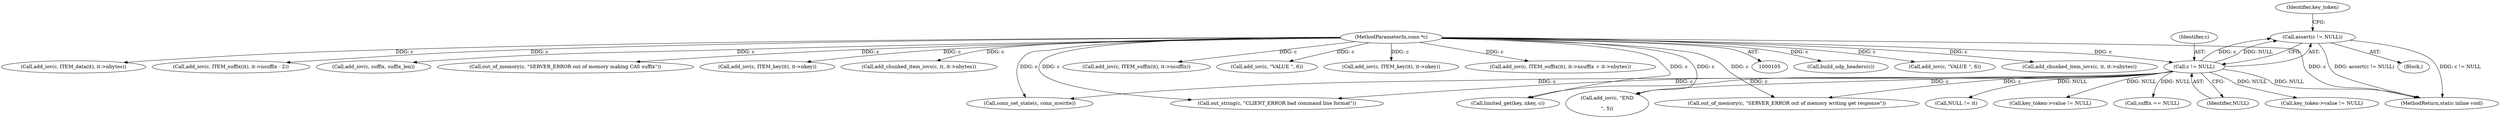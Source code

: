 digraph "0_memcached_a8c4a82787b8b6c256d61bd5c42fb7f92d1bae00@API" {
"1000126" [label="(Call,assert(c != NULL))"];
"1000127" [label="(Call,c != NULL)"];
"1000106" [label="(MethodParameterIn,conn *c)"];
"1000738" [label="(Call,build_udp_headers(c))"];
"1000110" [label="(Block,)"];
"1000126" [label="(Call,assert(c != NULL))"];
"1000185" [label="(Call,NULL != it)"];
"1000451" [label="(Call,add_iov(c, \"VALUE \", 6))"];
"1000509" [label="(Call,add_chunked_item_iovs(c, it, it->nbytes))"];
"1000411" [label="(Call,add_iov(c, ITEM_data(it), it->nbytes))"];
"1000382" [label="(Call,add_iov(c, ITEM_suffix(it), it->nsuffix - 2))"];
"1000393" [label="(Call,add_iov(c, suffix, suffix_len))"];
"1000720" [label="(Call,key_token->value != NULL)"];
"1000106" [label="(MethodParameterIn,conn *c)"];
"1000742" [label="(Call,out_of_memory(c, \"SERVER_ERROR out of memory writing get response\"))"];
"1000324" [label="(Call,out_of_memory(c, \"SERVER_ERROR out of memory making CAS suffix\"))"];
"1000314" [label="(Call,suffix == NULL)"];
"1000129" [label="(Identifier,NULL)"];
"1000135" [label="(Identifier,key_token)"];
"1000457" [label="(Call,add_iov(c, ITEM_key(it), it->nkey))"];
"1000755" [label="(MethodReturn,static inline void)"];
"1000652" [label="(Call,key_token->value != NULL)"];
"1000421" [label="(Call,add_chunked_item_iovs(c, it, it->nbytes))"];
"1000127" [label="(Call,c != NULL)"];
"1000154" [label="(Call,out_string(c, \"CLIENT_ERROR bad command line format\"))"];
"1000500" [label="(Call,add_iov(c, ITEM_suffix(it), it->nsuffix))"];
"1000361" [label="(Call,add_iov(c, \"VALUE \", 6))"];
"1000368" [label="(Call,add_iov(c, ITEM_key(it), it->nkey))"];
"1000480" [label="(Call,add_iov(c, ITEM_suffix(it), it->nsuffix + it->nbytes))"];
"1000173" [label="(Call,limited_get(key, nkey, c))"];
"1000128" [label="(Identifier,c)"];
"1000727" [label="(Call,add_iov(c, \"END\r\n\", 5))"];
"1000747" [label="(Call,conn_set_state(c, conn_mwrite))"];
"1000126" -> "1000110"  [label="AST: "];
"1000126" -> "1000127"  [label="CFG: "];
"1000127" -> "1000126"  [label="AST: "];
"1000135" -> "1000126"  [label="CFG: "];
"1000126" -> "1000755"  [label="DDG: assert(c != NULL)"];
"1000126" -> "1000755"  [label="DDG: c != NULL"];
"1000127" -> "1000126"  [label="DDG: c"];
"1000127" -> "1000126"  [label="DDG: NULL"];
"1000127" -> "1000129"  [label="CFG: "];
"1000128" -> "1000127"  [label="AST: "];
"1000129" -> "1000127"  [label="AST: "];
"1000127" -> "1000755"  [label="DDG: NULL"];
"1000106" -> "1000127"  [label="DDG: c"];
"1000127" -> "1000154"  [label="DDG: c"];
"1000127" -> "1000173"  [label="DDG: c"];
"1000127" -> "1000185"  [label="DDG: NULL"];
"1000127" -> "1000314"  [label="DDG: NULL"];
"1000127" -> "1000652"  [label="DDG: NULL"];
"1000127" -> "1000720"  [label="DDG: NULL"];
"1000127" -> "1000727"  [label="DDG: c"];
"1000127" -> "1000742"  [label="DDG: c"];
"1000127" -> "1000747"  [label="DDG: c"];
"1000106" -> "1000105"  [label="AST: "];
"1000106" -> "1000755"  [label="DDG: c"];
"1000106" -> "1000154"  [label="DDG: c"];
"1000106" -> "1000173"  [label="DDG: c"];
"1000106" -> "1000324"  [label="DDG: c"];
"1000106" -> "1000361"  [label="DDG: c"];
"1000106" -> "1000368"  [label="DDG: c"];
"1000106" -> "1000382"  [label="DDG: c"];
"1000106" -> "1000393"  [label="DDG: c"];
"1000106" -> "1000411"  [label="DDG: c"];
"1000106" -> "1000421"  [label="DDG: c"];
"1000106" -> "1000451"  [label="DDG: c"];
"1000106" -> "1000457"  [label="DDG: c"];
"1000106" -> "1000480"  [label="DDG: c"];
"1000106" -> "1000500"  [label="DDG: c"];
"1000106" -> "1000509"  [label="DDG: c"];
"1000106" -> "1000727"  [label="DDG: c"];
"1000106" -> "1000738"  [label="DDG: c"];
"1000106" -> "1000742"  [label="DDG: c"];
"1000106" -> "1000747"  [label="DDG: c"];
}

